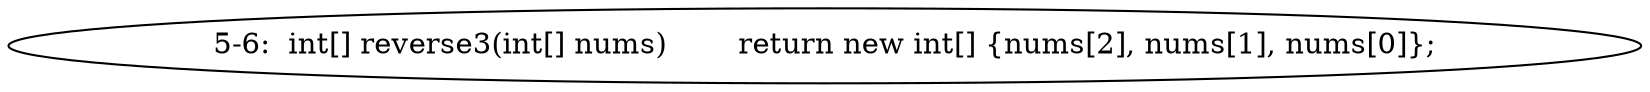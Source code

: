 digraph result_test { 
// graph-vertices
  a1  [label="5-6:  int[] reverse3(int[] nums)	return new int[] {nums[2], nums[1], nums[0]};"]; 
// graph-edges
}